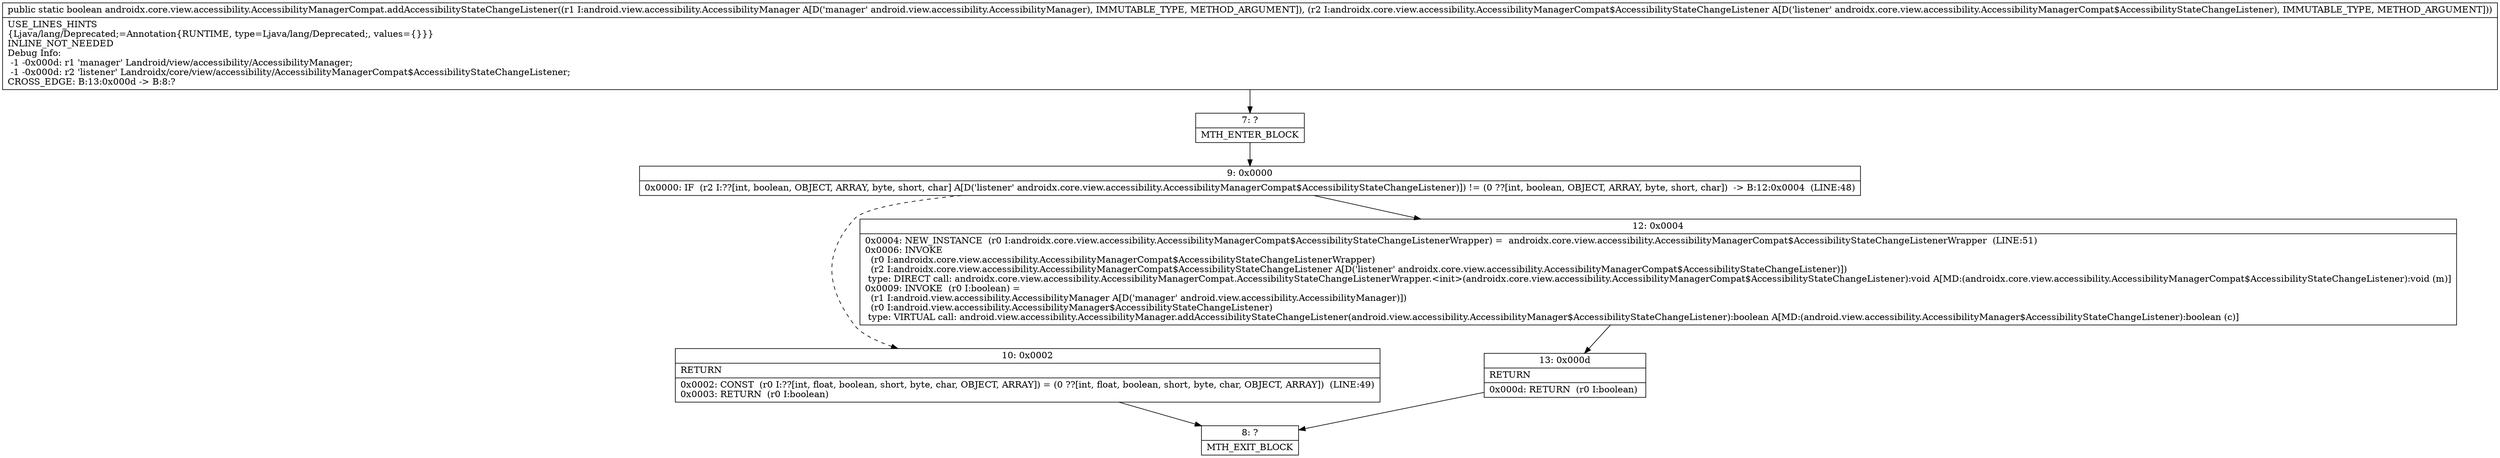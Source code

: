 digraph "CFG forandroidx.core.view.accessibility.AccessibilityManagerCompat.addAccessibilityStateChangeListener(Landroid\/view\/accessibility\/AccessibilityManager;Landroidx\/core\/view\/accessibility\/AccessibilityManagerCompat$AccessibilityStateChangeListener;)Z" {
Node_7 [shape=record,label="{7\:\ ?|MTH_ENTER_BLOCK\l}"];
Node_9 [shape=record,label="{9\:\ 0x0000|0x0000: IF  (r2 I:??[int, boolean, OBJECT, ARRAY, byte, short, char] A[D('listener' androidx.core.view.accessibility.AccessibilityManagerCompat$AccessibilityStateChangeListener)]) != (0 ??[int, boolean, OBJECT, ARRAY, byte, short, char])  \-\> B:12:0x0004  (LINE:48)\l}"];
Node_10 [shape=record,label="{10\:\ 0x0002|RETURN\l|0x0002: CONST  (r0 I:??[int, float, boolean, short, byte, char, OBJECT, ARRAY]) = (0 ??[int, float, boolean, short, byte, char, OBJECT, ARRAY])  (LINE:49)\l0x0003: RETURN  (r0 I:boolean) \l}"];
Node_8 [shape=record,label="{8\:\ ?|MTH_EXIT_BLOCK\l}"];
Node_12 [shape=record,label="{12\:\ 0x0004|0x0004: NEW_INSTANCE  (r0 I:androidx.core.view.accessibility.AccessibilityManagerCompat$AccessibilityStateChangeListenerWrapper) =  androidx.core.view.accessibility.AccessibilityManagerCompat$AccessibilityStateChangeListenerWrapper  (LINE:51)\l0x0006: INVOKE  \l  (r0 I:androidx.core.view.accessibility.AccessibilityManagerCompat$AccessibilityStateChangeListenerWrapper)\l  (r2 I:androidx.core.view.accessibility.AccessibilityManagerCompat$AccessibilityStateChangeListener A[D('listener' androidx.core.view.accessibility.AccessibilityManagerCompat$AccessibilityStateChangeListener)])\l type: DIRECT call: androidx.core.view.accessibility.AccessibilityManagerCompat.AccessibilityStateChangeListenerWrapper.\<init\>(androidx.core.view.accessibility.AccessibilityManagerCompat$AccessibilityStateChangeListener):void A[MD:(androidx.core.view.accessibility.AccessibilityManagerCompat$AccessibilityStateChangeListener):void (m)]\l0x0009: INVOKE  (r0 I:boolean) = \l  (r1 I:android.view.accessibility.AccessibilityManager A[D('manager' android.view.accessibility.AccessibilityManager)])\l  (r0 I:android.view.accessibility.AccessibilityManager$AccessibilityStateChangeListener)\l type: VIRTUAL call: android.view.accessibility.AccessibilityManager.addAccessibilityStateChangeListener(android.view.accessibility.AccessibilityManager$AccessibilityStateChangeListener):boolean A[MD:(android.view.accessibility.AccessibilityManager$AccessibilityStateChangeListener):boolean (c)]\l}"];
Node_13 [shape=record,label="{13\:\ 0x000d|RETURN\l|0x000d: RETURN  (r0 I:boolean) \l}"];
MethodNode[shape=record,label="{public static boolean androidx.core.view.accessibility.AccessibilityManagerCompat.addAccessibilityStateChangeListener((r1 I:android.view.accessibility.AccessibilityManager A[D('manager' android.view.accessibility.AccessibilityManager), IMMUTABLE_TYPE, METHOD_ARGUMENT]), (r2 I:androidx.core.view.accessibility.AccessibilityManagerCompat$AccessibilityStateChangeListener A[D('listener' androidx.core.view.accessibility.AccessibilityManagerCompat$AccessibilityStateChangeListener), IMMUTABLE_TYPE, METHOD_ARGUMENT]))  | USE_LINES_HINTS\l\{Ljava\/lang\/Deprecated;=Annotation\{RUNTIME, type=Ljava\/lang\/Deprecated;, values=\{\}\}\}\lINLINE_NOT_NEEDED\lDebug Info:\l  \-1 \-0x000d: r1 'manager' Landroid\/view\/accessibility\/AccessibilityManager;\l  \-1 \-0x000d: r2 'listener' Landroidx\/core\/view\/accessibility\/AccessibilityManagerCompat$AccessibilityStateChangeListener;\lCROSS_EDGE: B:13:0x000d \-\> B:8:?\l}"];
MethodNode -> Node_7;Node_7 -> Node_9;
Node_9 -> Node_10[style=dashed];
Node_9 -> Node_12;
Node_10 -> Node_8;
Node_12 -> Node_13;
Node_13 -> Node_8;
}

